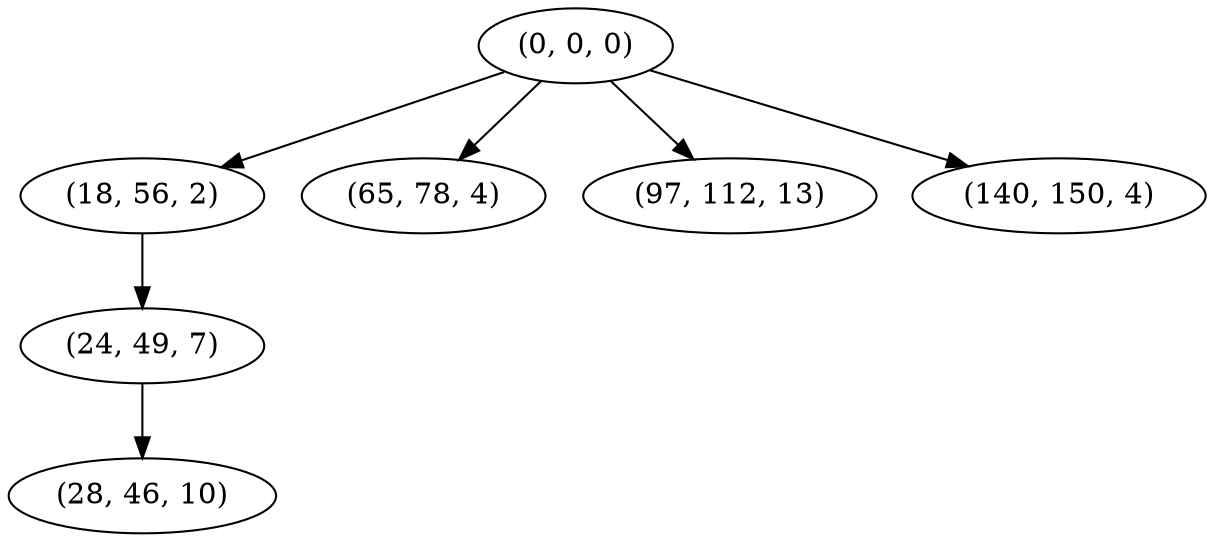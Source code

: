 digraph tree {
    "(0, 0, 0)";
    "(18, 56, 2)";
    "(24, 49, 7)";
    "(28, 46, 10)";
    "(65, 78, 4)";
    "(97, 112, 13)";
    "(140, 150, 4)";
    "(0, 0, 0)" -> "(18, 56, 2)";
    "(0, 0, 0)" -> "(65, 78, 4)";
    "(0, 0, 0)" -> "(97, 112, 13)";
    "(0, 0, 0)" -> "(140, 150, 4)";
    "(18, 56, 2)" -> "(24, 49, 7)";
    "(24, 49, 7)" -> "(28, 46, 10)";
}
